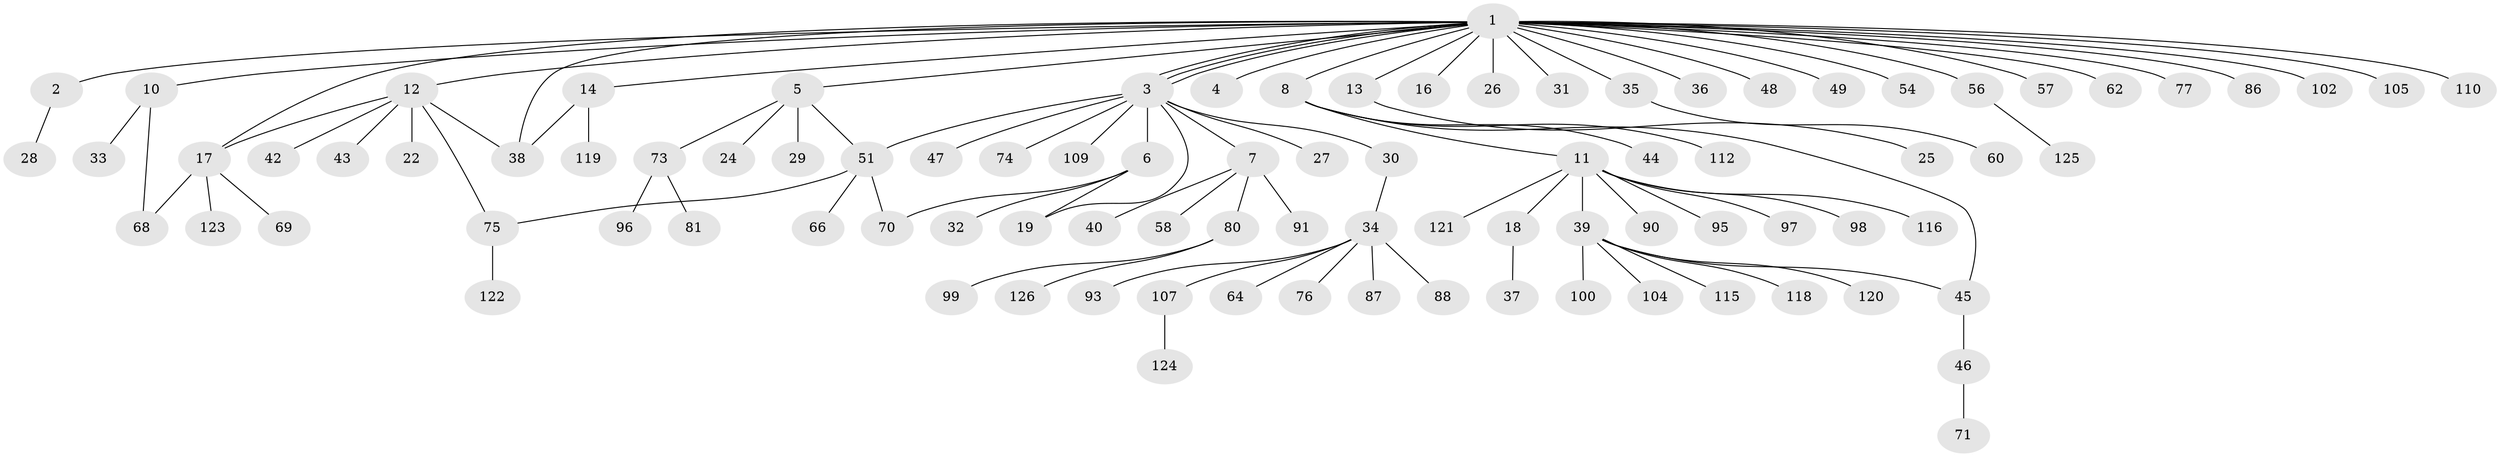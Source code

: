 // original degree distribution, {30: 0.007874015748031496, 3: 0.13385826771653545, 13: 0.007874015748031496, 2: 0.14173228346456693, 4: 0.03937007874015748, 5: 0.023622047244094488, 6: 0.031496062992125984, 8: 0.007874015748031496, 1: 0.6062992125984252}
// Generated by graph-tools (version 1.1) at 2025/41/03/06/25 10:41:52]
// undirected, 93 vertices, 103 edges
graph export_dot {
graph [start="1"]
  node [color=gray90,style=filled];
  1 [super="+94"];
  2 [super="+111"];
  3 [super="+127"];
  4 [super="+61"];
  5 [super="+9"];
  6 [super="+21"];
  7 [super="+15"];
  8 [super="+85"];
  10 [super="+72"];
  11 [super="+41"];
  12 [super="+67"];
  13 [super="+20"];
  14 [super="+84"];
  16;
  17 [super="+23"];
  18;
  19 [super="+89"];
  22;
  24;
  25;
  26;
  27 [super="+113"];
  28;
  29;
  30 [super="+52"];
  31;
  32;
  33 [super="+108"];
  34 [super="+53"];
  35 [super="+65"];
  36 [super="+79"];
  37;
  38 [super="+55"];
  39 [super="+92"];
  40;
  42;
  43;
  44;
  45 [super="+78"];
  46 [super="+82"];
  47;
  48 [super="+50"];
  49;
  51 [super="+59"];
  54;
  56 [super="+63"];
  57;
  58;
  60;
  62;
  64 [super="+106"];
  66;
  68 [super="+103"];
  69;
  70 [super="+117"];
  71 [super="+114"];
  73 [super="+101"];
  74;
  75;
  76;
  77;
  80 [super="+83"];
  81;
  86;
  87;
  88;
  90;
  91;
  93;
  95;
  96;
  97;
  98;
  99;
  100;
  102;
  104;
  105;
  107;
  109;
  110;
  112;
  115;
  116;
  118;
  119;
  120;
  121;
  122;
  123;
  124;
  125;
  126;
  1 -- 2;
  1 -- 3;
  1 -- 3;
  1 -- 3;
  1 -- 4;
  1 -- 5;
  1 -- 8;
  1 -- 10;
  1 -- 12;
  1 -- 13;
  1 -- 14;
  1 -- 16;
  1 -- 17;
  1 -- 26;
  1 -- 31;
  1 -- 35;
  1 -- 36;
  1 -- 48;
  1 -- 49;
  1 -- 54;
  1 -- 56;
  1 -- 57;
  1 -- 62;
  1 -- 77;
  1 -- 86;
  1 -- 102;
  1 -- 105;
  1 -- 110;
  1 -- 38;
  2 -- 28;
  3 -- 6;
  3 -- 7;
  3 -- 19;
  3 -- 27;
  3 -- 30;
  3 -- 47;
  3 -- 51;
  3 -- 74;
  3 -- 109;
  5 -- 29;
  5 -- 73;
  5 -- 24;
  5 -- 51;
  6 -- 32;
  6 -- 70;
  6 -- 19;
  7 -- 40;
  7 -- 80;
  7 -- 91;
  7 -- 58;
  8 -- 11;
  8 -- 44;
  8 -- 45;
  8 -- 112;
  10 -- 33;
  10 -- 68;
  11 -- 18;
  11 -- 39;
  11 -- 90;
  11 -- 95;
  11 -- 97;
  11 -- 121;
  11 -- 98;
  11 -- 116;
  12 -- 22;
  12 -- 38;
  12 -- 42;
  12 -- 43;
  12 -- 17;
  12 -- 75;
  13 -- 25;
  14 -- 119;
  14 -- 38;
  17 -- 69;
  17 -- 123;
  17 -- 68;
  18 -- 37;
  30 -- 34;
  34 -- 64;
  34 -- 87;
  34 -- 93;
  34 -- 88;
  34 -- 107;
  34 -- 76;
  35 -- 60;
  39 -- 115;
  39 -- 100;
  39 -- 118;
  39 -- 104;
  39 -- 120;
  39 -- 45;
  45 -- 46;
  46 -- 71;
  51 -- 70;
  51 -- 75;
  51 -- 66;
  56 -- 125;
  73 -- 81;
  73 -- 96;
  75 -- 122;
  80 -- 126;
  80 -- 99;
  107 -- 124;
}
